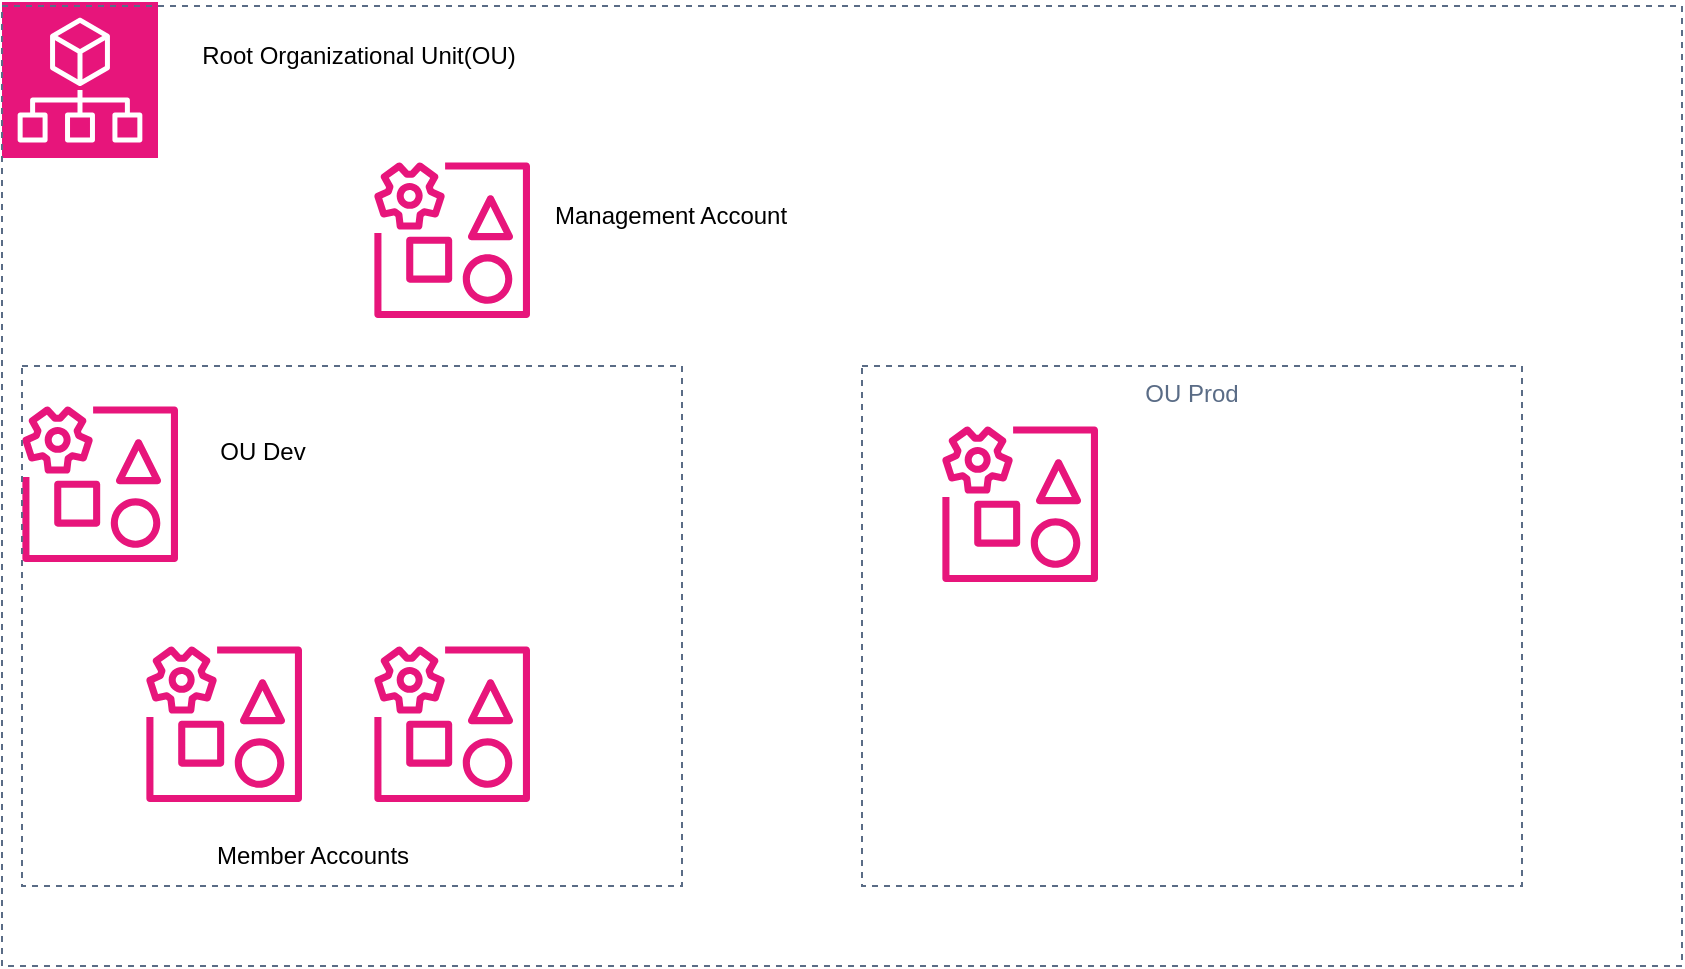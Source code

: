 <mxfile version="24.4.4" type="github">
  <diagram name="Page-1" id="FyRvwwtb-_Ef369iOGNb">
    <mxGraphModel dx="786" dy="459" grid="1" gridSize="10" guides="1" tooltips="1" connect="1" arrows="1" fold="1" page="1" pageScale="1" pageWidth="850" pageHeight="1100" math="0" shadow="0">
      <root>
        <mxCell id="0" />
        <mxCell id="1" parent="0" />
        <mxCell id="VnBJGplkcgJzO2UMWN0f-1" value="" style="sketch=0;points=[[0,0,0],[0.25,0,0],[0.5,0,0],[0.75,0,0],[1,0,0],[0,1,0],[0.25,1,0],[0.5,1,0],[0.75,1,0],[1,1,0],[0,0.25,0],[0,0.5,0],[0,0.75,0],[1,0.25,0],[1,0.5,0],[1,0.75,0]];points=[[0,0,0],[0.25,0,0],[0.5,0,0],[0.75,0,0],[1,0,0],[0,1,0],[0.25,1,0],[0.5,1,0],[0.75,1,0],[1,1,0],[0,0.25,0],[0,0.5,0],[0,0.75,0],[1,0.25,0],[1,0.5,0],[1,0.75,0]];outlineConnect=0;fontColor=#232F3E;fillColor=#E7157B;strokeColor=#ffffff;dashed=0;verticalLabelPosition=bottom;verticalAlign=top;align=center;html=1;fontSize=12;fontStyle=0;aspect=fixed;shape=mxgraph.aws4.resourceIcon;resIcon=mxgraph.aws4.organizations;" vertex="1" parent="1">
          <mxGeometry x="200" y="118" width="78" height="78" as="geometry" />
        </mxCell>
        <mxCell id="VnBJGplkcgJzO2UMWN0f-4" value="Root Organizational Unit(OU)" style="text;html=1;align=center;verticalAlign=middle;resizable=0;points=[];autosize=1;strokeColor=none;fillColor=none;" vertex="1" parent="1">
          <mxGeometry x="288" y="130" width="180" height="30" as="geometry" />
        </mxCell>
        <mxCell id="VnBJGplkcgJzO2UMWN0f-5" value="" style="sketch=0;outlineConnect=0;fontColor=#232F3E;gradientColor=none;fillColor=#E7157B;strokeColor=none;dashed=0;verticalLabelPosition=bottom;verticalAlign=top;align=center;html=1;fontSize=12;fontStyle=0;aspect=fixed;pointerEvents=1;shape=mxgraph.aws4.organizations_management_account2;" vertex="1" parent="1">
          <mxGeometry x="386" y="198" width="78" height="78" as="geometry" />
        </mxCell>
        <mxCell id="VnBJGplkcgJzO2UMWN0f-6" value="Management Account" style="text;html=1;align=center;verticalAlign=middle;resizable=0;points=[];autosize=1;strokeColor=none;fillColor=none;" vertex="1" parent="1">
          <mxGeometry x="464" y="210" width="140" height="30" as="geometry" />
        </mxCell>
        <mxCell id="VnBJGplkcgJzO2UMWN0f-7" value="" style="sketch=0;outlineConnect=0;fontColor=#232F3E;gradientColor=none;fillColor=#E7157B;strokeColor=none;dashed=0;verticalLabelPosition=bottom;verticalAlign=top;align=center;html=1;fontSize=12;fontStyle=0;aspect=fixed;pointerEvents=1;shape=mxgraph.aws4.organizations_management_account2;" vertex="1" parent="1">
          <mxGeometry x="210" y="320" width="78" height="78" as="geometry" />
        </mxCell>
        <mxCell id="VnBJGplkcgJzO2UMWN0f-8" value="OU Dev" style="text;html=1;align=center;verticalAlign=middle;resizable=0;points=[];autosize=1;strokeColor=none;fillColor=none;" vertex="1" parent="1">
          <mxGeometry x="295" y="328" width="70" height="30" as="geometry" />
        </mxCell>
        <mxCell id="VnBJGplkcgJzO2UMWN0f-9" value="" style="sketch=0;outlineConnect=0;fontColor=#232F3E;gradientColor=none;fillColor=#E7157B;strokeColor=none;dashed=0;verticalLabelPosition=bottom;verticalAlign=top;align=center;html=1;fontSize=12;fontStyle=0;aspect=fixed;pointerEvents=1;shape=mxgraph.aws4.organizations_management_account2;" vertex="1" parent="1">
          <mxGeometry x="272" y="440" width="78" height="78" as="geometry" />
        </mxCell>
        <mxCell id="VnBJGplkcgJzO2UMWN0f-10" value="" style="sketch=0;outlineConnect=0;fontColor=#232F3E;gradientColor=none;fillColor=#E7157B;strokeColor=none;dashed=0;verticalLabelPosition=bottom;verticalAlign=top;align=center;html=1;fontSize=12;fontStyle=0;aspect=fixed;pointerEvents=1;shape=mxgraph.aws4.organizations_management_account2;" vertex="1" parent="1">
          <mxGeometry x="386" y="440" width="78" height="78" as="geometry" />
        </mxCell>
        <mxCell id="VnBJGplkcgJzO2UMWN0f-11" value="Member Accounts" style="text;html=1;align=center;verticalAlign=middle;resizable=0;points=[];autosize=1;strokeColor=none;fillColor=none;" vertex="1" parent="1">
          <mxGeometry x="295" y="530" width="120" height="30" as="geometry" />
        </mxCell>
        <mxCell id="VnBJGplkcgJzO2UMWN0f-12" value="" style="fillColor=none;strokeColor=#5A6C86;dashed=1;verticalAlign=top;fontStyle=0;fontColor=#5A6C86;whiteSpace=wrap;html=1;" vertex="1" parent="1">
          <mxGeometry x="200" y="120" width="840" height="480" as="geometry" />
        </mxCell>
        <mxCell id="VnBJGplkcgJzO2UMWN0f-13" value="" style="fillColor=none;strokeColor=#5A6C86;dashed=1;verticalAlign=top;fontStyle=0;fontColor=#5A6C86;whiteSpace=wrap;html=1;" vertex="1" parent="1">
          <mxGeometry x="210" y="300" width="330" height="260" as="geometry" />
        </mxCell>
        <mxCell id="VnBJGplkcgJzO2UMWN0f-14" value="OU Prod" style="fillColor=none;strokeColor=#5A6C86;dashed=1;verticalAlign=top;fontStyle=0;fontColor=#5A6C86;whiteSpace=wrap;html=1;" vertex="1" parent="1">
          <mxGeometry x="630" y="300" width="330" height="260" as="geometry" />
        </mxCell>
        <mxCell id="VnBJGplkcgJzO2UMWN0f-16" value="" style="sketch=0;outlineConnect=0;fontColor=#232F3E;gradientColor=none;fillColor=#E7157B;strokeColor=none;dashed=0;verticalLabelPosition=bottom;verticalAlign=top;align=center;html=1;fontSize=12;fontStyle=0;aspect=fixed;pointerEvents=1;shape=mxgraph.aws4.organizations_management_account2;" vertex="1" parent="1">
          <mxGeometry x="670" y="330" width="78" height="78" as="geometry" />
        </mxCell>
      </root>
    </mxGraphModel>
  </diagram>
</mxfile>
